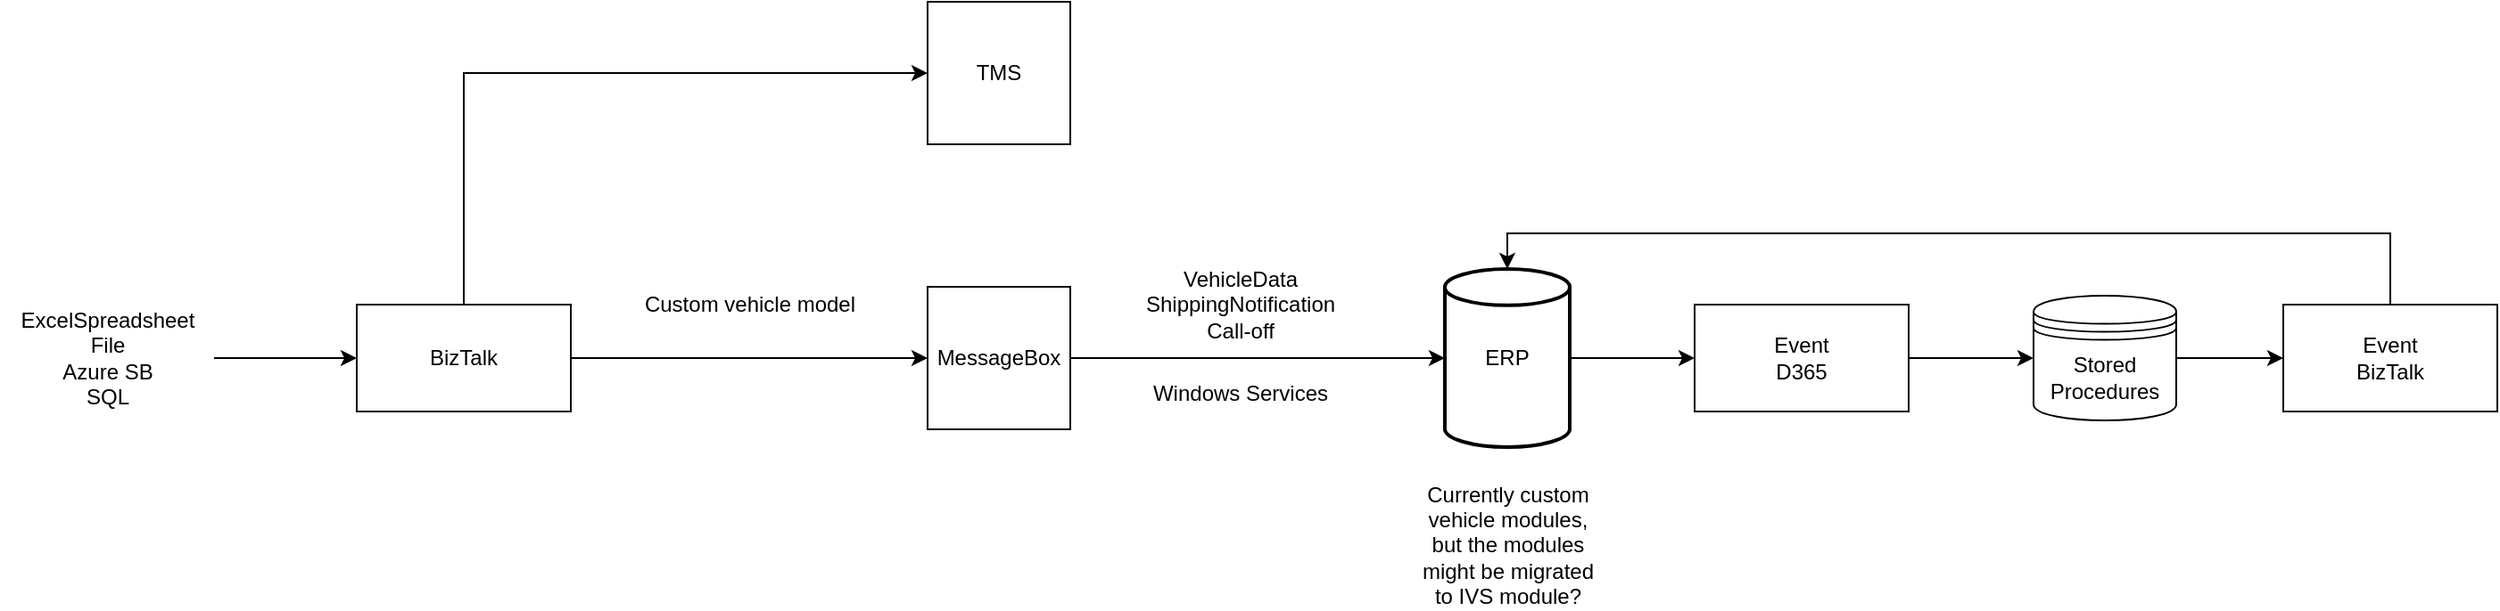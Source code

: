 <mxfile version="24.7.16">
  <diagram name="Page-1" id="_Ql6KUWh7la7L2Fc4lH7">
    <mxGraphModel dx="2524" dy="858" grid="1" gridSize="10" guides="1" tooltips="1" connect="1" arrows="1" fold="1" page="1" pageScale="1" pageWidth="850" pageHeight="1100" math="0" shadow="0">
      <root>
        <mxCell id="0" />
        <mxCell id="1" parent="0" />
        <mxCell id="iMG2PyaKOdJ9V3Aqfi0n-6" style="edgeStyle=orthogonalEdgeStyle;rounded=0;orthogonalLoop=1;jettySize=auto;html=1;" parent="1" source="iMG2PyaKOdJ9V3Aqfi0n-2" target="iMG2PyaKOdJ9V3Aqfi0n-5" edge="1">
          <mxGeometry relative="1" as="geometry" />
        </mxCell>
        <mxCell id="iMG2PyaKOdJ9V3Aqfi0n-2" value="ERP" style="strokeWidth=2;html=1;shape=mxgraph.lean_mapping.mrp_erp;whiteSpace=wrap;" parent="1" vertex="1">
          <mxGeometry x="490" y="310" width="70" height="100" as="geometry" />
        </mxCell>
        <mxCell id="iMG2PyaKOdJ9V3Aqfi0n-3" value="MessageBox" style="whiteSpace=wrap;html=1;aspect=fixed;" parent="1" vertex="1">
          <mxGeometry x="200" y="320" width="80" height="80" as="geometry" />
        </mxCell>
        <mxCell id="iMG2PyaKOdJ9V3Aqfi0n-4" style="edgeStyle=orthogonalEdgeStyle;rounded=0;orthogonalLoop=1;jettySize=auto;html=1;entryX=0;entryY=0.5;entryDx=0;entryDy=0;entryPerimeter=0;" parent="1" source="iMG2PyaKOdJ9V3Aqfi0n-3" target="iMG2PyaKOdJ9V3Aqfi0n-2" edge="1">
          <mxGeometry relative="1" as="geometry" />
        </mxCell>
        <mxCell id="iMG2PyaKOdJ9V3Aqfi0n-8" style="edgeStyle=orthogonalEdgeStyle;rounded=0;orthogonalLoop=1;jettySize=auto;html=1;entryX=0;entryY=0.5;entryDx=0;entryDy=0;" parent="1" source="iMG2PyaKOdJ9V3Aqfi0n-5" target="iMG2PyaKOdJ9V3Aqfi0n-7" edge="1">
          <mxGeometry relative="1" as="geometry" />
        </mxCell>
        <mxCell id="iMG2PyaKOdJ9V3Aqfi0n-5" value="Event&lt;div&gt;D365&lt;/div&gt;" style="rounded=0;whiteSpace=wrap;html=1;" parent="1" vertex="1">
          <mxGeometry x="630" y="330" width="120" height="60" as="geometry" />
        </mxCell>
        <mxCell id="iMG2PyaKOdJ9V3Aqfi0n-10" style="edgeStyle=orthogonalEdgeStyle;rounded=0;orthogonalLoop=1;jettySize=auto;html=1;entryX=0;entryY=0.5;entryDx=0;entryDy=0;" parent="1" source="iMG2PyaKOdJ9V3Aqfi0n-7" target="iMG2PyaKOdJ9V3Aqfi0n-9" edge="1">
          <mxGeometry relative="1" as="geometry" />
        </mxCell>
        <mxCell id="iMG2PyaKOdJ9V3Aqfi0n-7" value="Stored&lt;div&gt;Procedures&lt;/div&gt;" style="shape=datastore;whiteSpace=wrap;html=1;" parent="1" vertex="1">
          <mxGeometry x="820" y="325" width="80" height="70" as="geometry" />
        </mxCell>
        <mxCell id="iMG2PyaKOdJ9V3Aqfi0n-9" value="Event&lt;div&gt;BizTalk&lt;/div&gt;" style="rounded=0;whiteSpace=wrap;html=1;" parent="1" vertex="1">
          <mxGeometry x="960" y="330" width="120" height="60" as="geometry" />
        </mxCell>
        <mxCell id="iMG2PyaKOdJ9V3Aqfi0n-13" value="Currently custom vehicle modules, but the modules might be migrated to IVS module?" style="text;html=1;align=center;verticalAlign=middle;whiteSpace=wrap;rounded=0;" parent="1" vertex="1">
          <mxGeometry x="472.5" y="450" width="105" height="30" as="geometry" />
        </mxCell>
        <mxCell id="iMG2PyaKOdJ9V3Aqfi0n-14" style="edgeStyle=orthogonalEdgeStyle;rounded=0;orthogonalLoop=1;jettySize=auto;html=1;entryX=0.5;entryY=0;entryDx=0;entryDy=0;entryPerimeter=0;" parent="1" source="iMG2PyaKOdJ9V3Aqfi0n-9" target="iMG2PyaKOdJ9V3Aqfi0n-2" edge="1">
          <mxGeometry relative="1" as="geometry">
            <Array as="points">
              <mxPoint x="1020" y="290" />
              <mxPoint x="525" y="290" />
            </Array>
          </mxGeometry>
        </mxCell>
        <mxCell id="qWDML8DLxtR0hBVDkOOY-1" value="VehicleData&lt;div&gt;ShippingNotification&lt;/div&gt;&lt;div&gt;Call-off&lt;/div&gt;" style="text;html=1;align=center;verticalAlign=middle;resizable=0;points=[];autosize=1;strokeColor=none;fillColor=none;" vertex="1" parent="1">
          <mxGeometry x="310" y="300" width="130" height="60" as="geometry" />
        </mxCell>
        <mxCell id="qWDML8DLxtR0hBVDkOOY-5" value="" style="edgeStyle=orthogonalEdgeStyle;rounded=0;orthogonalLoop=1;jettySize=auto;html=1;" edge="1" parent="1" source="qWDML8DLxtR0hBVDkOOY-3" target="qWDML8DLxtR0hBVDkOOY-4">
          <mxGeometry relative="1" as="geometry" />
        </mxCell>
        <mxCell id="qWDML8DLxtR0hBVDkOOY-3" value="ExcelSpreadsheet&lt;div&gt;File&lt;/div&gt;&lt;div&gt;Azure SB&lt;br&gt;SQL&lt;/div&gt;" style="text;html=1;align=center;verticalAlign=middle;resizable=0;points=[];autosize=1;strokeColor=none;fillColor=none;" vertex="1" parent="1">
          <mxGeometry x="-320" y="325" width="120" height="70" as="geometry" />
        </mxCell>
        <mxCell id="qWDML8DLxtR0hBVDkOOY-6" style="edgeStyle=orthogonalEdgeStyle;rounded=0;orthogonalLoop=1;jettySize=auto;html=1;entryX=0;entryY=0.5;entryDx=0;entryDy=0;" edge="1" parent="1" source="qWDML8DLxtR0hBVDkOOY-4" target="iMG2PyaKOdJ9V3Aqfi0n-3">
          <mxGeometry relative="1" as="geometry" />
        </mxCell>
        <mxCell id="qWDML8DLxtR0hBVDkOOY-10" style="edgeStyle=orthogonalEdgeStyle;rounded=0;orthogonalLoop=1;jettySize=auto;html=1;exitX=0.5;exitY=0;exitDx=0;exitDy=0;entryX=0;entryY=0.5;entryDx=0;entryDy=0;" edge="1" parent="1" source="qWDML8DLxtR0hBVDkOOY-4" target="qWDML8DLxtR0hBVDkOOY-8">
          <mxGeometry relative="1" as="geometry">
            <mxPoint x="285" y="190" as="targetPoint" />
          </mxGeometry>
        </mxCell>
        <mxCell id="qWDML8DLxtR0hBVDkOOY-4" value="BizTalk" style="rounded=0;whiteSpace=wrap;html=1;" vertex="1" parent="1">
          <mxGeometry x="-120" y="330" width="120" height="60" as="geometry" />
        </mxCell>
        <mxCell id="qWDML8DLxtR0hBVDkOOY-8" value="TMS" style="whiteSpace=wrap;html=1;aspect=fixed;" vertex="1" parent="1">
          <mxGeometry x="200" y="160" width="80" height="80" as="geometry" />
        </mxCell>
        <mxCell id="qWDML8DLxtR0hBVDkOOY-13" value="Windows Services" style="text;html=1;align=center;verticalAlign=middle;resizable=0;points=[];autosize=1;strokeColor=none;fillColor=none;" vertex="1" parent="1">
          <mxGeometry x="315" y="365" width="120" height="30" as="geometry" />
        </mxCell>
        <mxCell id="qWDML8DLxtR0hBVDkOOY-15" value="Custom vehicle model" style="text;html=1;align=center;verticalAlign=middle;resizable=0;points=[];autosize=1;strokeColor=none;fillColor=none;" vertex="1" parent="1">
          <mxGeometry x="30" y="315" width="140" height="30" as="geometry" />
        </mxCell>
      </root>
    </mxGraphModel>
  </diagram>
</mxfile>

